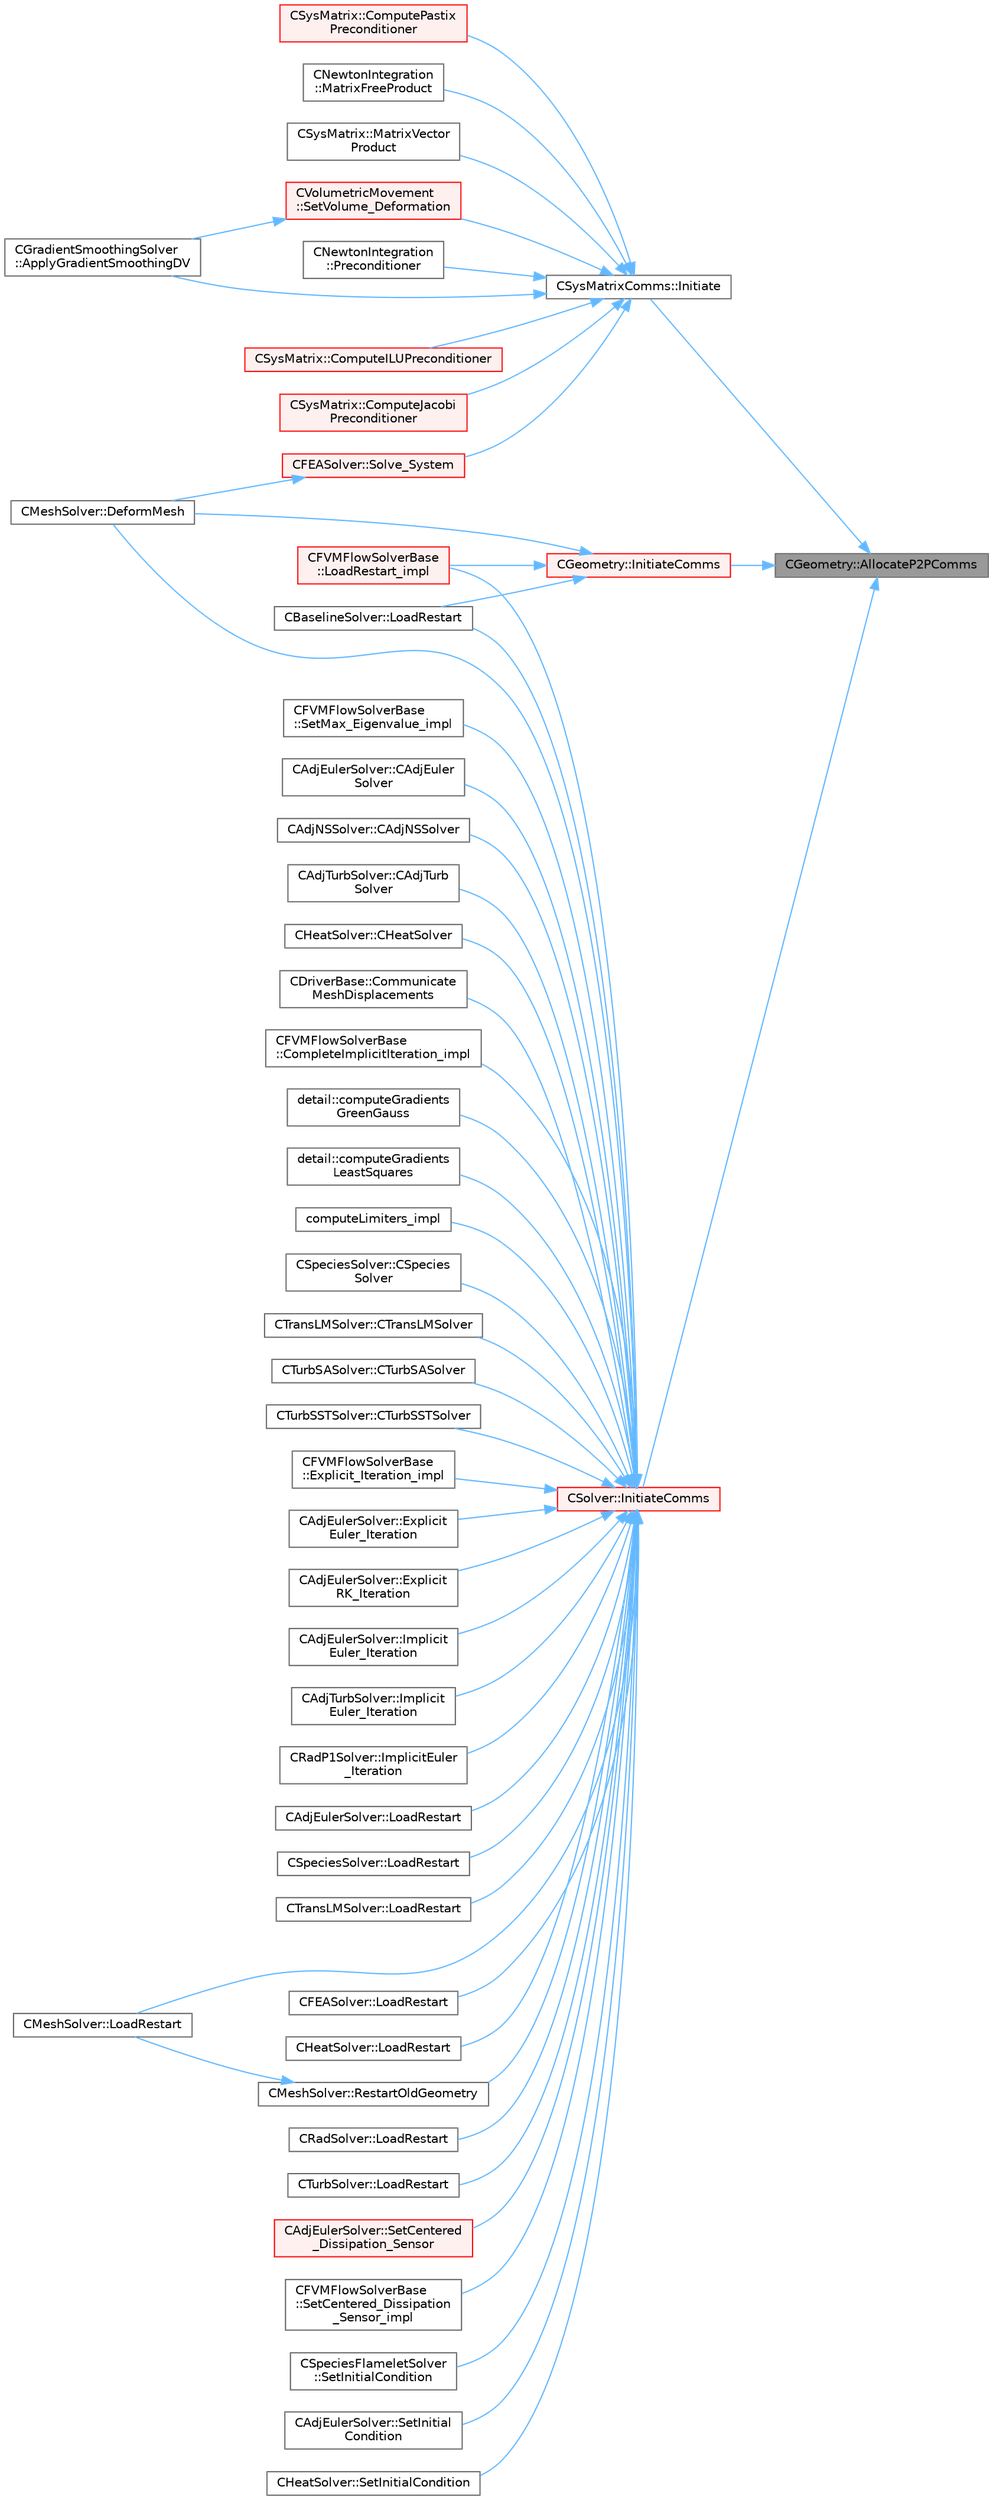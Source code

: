 digraph "CGeometry::AllocateP2PComms"
{
 // LATEX_PDF_SIZE
  bgcolor="transparent";
  edge [fontname=Helvetica,fontsize=10,labelfontname=Helvetica,labelfontsize=10];
  node [fontname=Helvetica,fontsize=10,shape=box,height=0.2,width=0.4];
  rankdir="RL";
  Node1 [id="Node000001",label="CGeometry::AllocateP2PComms",height=0.2,width=0.4,color="gray40", fillcolor="grey60", style="filled", fontcolor="black",tooltip="Routine to allocate buffers for point-to-point MPI communications. Also called to dynamically realloc..."];
  Node1 -> Node2 [id="edge1_Node000001_Node000002",dir="back",color="steelblue1",style="solid",tooltip=" "];
  Node2 [id="Node000002",label="CSysMatrixComms::Initiate",height=0.2,width=0.4,color="grey40", fillcolor="white", style="filled",URL="$structCSysMatrixComms.html#abaab86d2a9c3a43ef4ed2de79d4e905a",tooltip="Routine to load a vector quantity into the data structures for MPI point-to-point communication and t..."];
  Node2 -> Node3 [id="edge2_Node000002_Node000003",dir="back",color="steelblue1",style="solid",tooltip=" "];
  Node3 [id="Node000003",label="CGradientSmoothingSolver\l::ApplyGradientSmoothingDV",height=0.2,width=0.4,color="grey40", fillcolor="white", style="filled",URL="$classCGradientSmoothingSolver.html#a443fb04934697664cd7defae114e6ef4",tooltip="All steps required for smoothing the whole system on DV level in an iterative way."];
  Node2 -> Node4 [id="edge3_Node000002_Node000004",dir="back",color="steelblue1",style="solid",tooltip=" "];
  Node4 [id="Node000004",label="CSysMatrix::ComputeILUPreconditioner",height=0.2,width=0.4,color="red", fillcolor="#FFF0F0", style="filled",URL="$classCSysMatrix.html#a5f8beb6ce9ba7a0fc21b64c76a290cc6",tooltip="Multiply CSysVector by the preconditioner."];
  Node2 -> Node6 [id="edge4_Node000002_Node000006",dir="back",color="steelblue1",style="solid",tooltip=" "];
  Node6 [id="Node000006",label="CSysMatrix::ComputeJacobi\lPreconditioner",height=0.2,width=0.4,color="red", fillcolor="#FFF0F0", style="filled",URL="$classCSysMatrix.html#af8c53a14b7928dd959258e0235c33b2f",tooltip="Multiply CSysVector by the preconditioner."];
  Node2 -> Node8 [id="edge5_Node000002_Node000008",dir="back",color="steelblue1",style="solid",tooltip=" "];
  Node8 [id="Node000008",label="CSysMatrix::ComputePastix\lPreconditioner",height=0.2,width=0.4,color="red", fillcolor="#FFF0F0", style="filled",URL="$classCSysMatrix.html#a7012e3d084d285dab57634a6e8158fb8",tooltip="Apply the PaStiX factorization to CSysVec."];
  Node2 -> Node52 [id="edge6_Node000002_Node000052",dir="back",color="steelblue1",style="solid",tooltip=" "];
  Node52 [id="Node000052",label="CNewtonIntegration\l::MatrixFreeProduct",height=0.2,width=0.4,color="grey40", fillcolor="white", style="filled",URL="$classCNewtonIntegration.html#ae70c58a68a61016cf7109fbdf20b9a62",tooltip="Implementation of matrix-vector product with the real Jacobian of the nonlinear residuals."];
  Node2 -> Node53 [id="edge7_Node000002_Node000053",dir="back",color="steelblue1",style="solid",tooltip=" "];
  Node53 [id="Node000053",label="CSysMatrix::MatrixVector\lProduct",height=0.2,width=0.4,color="grey40", fillcolor="white", style="filled",URL="$classCSysMatrix.html#afcd4a4dd3ba3509c6785431e01f3c434",tooltip="Performs the product of a sparse matrix by a CSysVector."];
  Node2 -> Node54 [id="edge8_Node000002_Node000054",dir="back",color="steelblue1",style="solid",tooltip=" "];
  Node54 [id="Node000054",label="CNewtonIntegration\l::Preconditioner",height=0.2,width=0.4,color="grey40", fillcolor="white", style="filled",URL="$classCNewtonIntegration.html#a79013839512a0bfd866c2c0720e70014",tooltip="Wrapper for the preconditioner."];
  Node2 -> Node15 [id="edge9_Node000002_Node000015",dir="back",color="steelblue1",style="solid",tooltip=" "];
  Node15 [id="Node000015",label="CVolumetricMovement\l::SetVolume_Deformation",height=0.2,width=0.4,color="red", fillcolor="#FFF0F0", style="filled",URL="$classCVolumetricMovement.html#a96c9dadafe051a2479ef4ec4b51adb04",tooltip="Grid deformation using the spring analogy method."];
  Node15 -> Node3 [id="edge10_Node000015_Node000003",dir="back",color="steelblue1",style="solid",tooltip=" "];
  Node2 -> Node48 [id="edge11_Node000002_Node000048",dir="back",color="steelblue1",style="solid",tooltip=" "];
  Node48 [id="Node000048",label="CFEASolver::Solve_System",height=0.2,width=0.4,color="red", fillcolor="#FFF0F0", style="filled",URL="$classCFEASolver.html#a6ade985703d84b396bae1825a6d2a3e4",tooltip="Routine to solve the Jacobian-Residual linearized system."];
  Node48 -> Node50 [id="edge12_Node000048_Node000050",dir="back",color="steelblue1",style="solid",tooltip=" "];
  Node50 [id="Node000050",label="CMeshSolver::DeformMesh",height=0.2,width=0.4,color="grey40", fillcolor="white", style="filled",URL="$classCMeshSolver.html#a573e4ddd63b680f5705f402ec317820b",tooltip="Grid deformation using the linear elasticity equations."];
  Node1 -> Node55 [id="edge13_Node000001_Node000055",dir="back",color="steelblue1",style="solid",tooltip=" "];
  Node55 [id="Node000055",label="CSolver::InitiateComms",height=0.2,width=0.4,color="red", fillcolor="#FFF0F0", style="filled",URL="$classCSolver.html#a7c5c26e7f006b4bb7e93582d839cf09d",tooltip="Routine to load a solver quantity into the data structures for MPI point-to-point communication and t..."];
  Node55 -> Node56 [id="edge14_Node000055_Node000056",dir="back",color="steelblue1",style="solid",tooltip=" "];
  Node56 [id="Node000056",label="CAdjEulerSolver::CAdjEuler\lSolver",height=0.2,width=0.4,color="grey40", fillcolor="white", style="filled",URL="$classCAdjEulerSolver.html#a0a739888df9436d4707665d152a7af1a",tooltip=" "];
  Node55 -> Node57 [id="edge15_Node000055_Node000057",dir="back",color="steelblue1",style="solid",tooltip=" "];
  Node57 [id="Node000057",label="CAdjNSSolver::CAdjNSSolver",height=0.2,width=0.4,color="grey40", fillcolor="white", style="filled",URL="$classCAdjNSSolver.html#a323f1dc7c0b9fe00d1911eeeea365d46",tooltip=" "];
  Node55 -> Node58 [id="edge16_Node000055_Node000058",dir="back",color="steelblue1",style="solid",tooltip=" "];
  Node58 [id="Node000058",label="CAdjTurbSolver::CAdjTurb\lSolver",height=0.2,width=0.4,color="grey40", fillcolor="white", style="filled",URL="$classCAdjTurbSolver.html#a621bdae0b081f25a67425cc037cd90a2",tooltip=" "];
  Node55 -> Node59 [id="edge17_Node000055_Node000059",dir="back",color="steelblue1",style="solid",tooltip=" "];
  Node59 [id="Node000059",label="CHeatSolver::CHeatSolver",height=0.2,width=0.4,color="grey40", fillcolor="white", style="filled",URL="$classCHeatSolver.html#a89c9ece2b98a950e53f4ee9482968186",tooltip="Constructor of the class."];
  Node55 -> Node60 [id="edge18_Node000055_Node000060",dir="back",color="steelblue1",style="solid",tooltip=" "];
  Node60 [id="Node000060",label="CDriverBase::Communicate\lMeshDisplacements",height=0.2,width=0.4,color="grey40", fillcolor="white", style="filled",URL="$group__PySU2.html#ga28e8e41ab6223500b17b656779574d39",tooltip="Communicate the boundary mesh displacements."];
  Node55 -> Node61 [id="edge19_Node000055_Node000061",dir="back",color="steelblue1",style="solid",tooltip=" "];
  Node61 [id="Node000061",label="CFVMFlowSolverBase\l::CompleteImplicitIteration_impl",height=0.2,width=0.4,color="grey40", fillcolor="white", style="filled",URL="$classCFVMFlowSolverBase.html#a3eb0fbabf1ce42ccc0fe626473800e09",tooltip="Generic implementation to complete an implicit iteration, i.e. update the solution."];
  Node55 -> Node62 [id="edge20_Node000055_Node000062",dir="back",color="steelblue1",style="solid",tooltip=" "];
  Node62 [id="Node000062",label="detail::computeGradients\lGreenGauss",height=0.2,width=0.4,color="grey40", fillcolor="white", style="filled",URL="$group__FvmAlgos.html#ga031dfb21c1777c986ae93d716ec4568b",tooltip="Compute the gradient of a field using the Green-Gauss theorem."];
  Node55 -> Node63 [id="edge21_Node000055_Node000063",dir="back",color="steelblue1",style="solid",tooltip=" "];
  Node63 [id="Node000063",label="detail::computeGradients\lLeastSquares",height=0.2,width=0.4,color="grey40", fillcolor="white", style="filled",URL="$group__FvmAlgos.html#ga186a32bf8b211a50432fe55a6a608c21",tooltip="Compute the gradient of a field using inverse-distance-weighted or unweighted Least-Squares approxima..."];
  Node55 -> Node64 [id="edge22_Node000055_Node000064",dir="back",color="steelblue1",style="solid",tooltip=" "];
  Node64 [id="Node000064",label="computeLimiters_impl",height=0.2,width=0.4,color="grey40", fillcolor="white", style="filled",URL="$group__FvmAlgos.html#ga4639562695f9dc19f098e6d00fcacde1",tooltip="Generic limiter computation for methods based on one limiter value per point (as opposed to one per e..."];
  Node55 -> Node65 [id="edge23_Node000055_Node000065",dir="back",color="steelblue1",style="solid",tooltip=" "];
  Node65 [id="Node000065",label="CSpeciesSolver::CSpecies\lSolver",height=0.2,width=0.4,color="grey40", fillcolor="white", style="filled",URL="$classCSpeciesSolver.html#a3a7863355bb316fe760afeb1db4ca66c",tooltip="Constructor of the class."];
  Node55 -> Node66 [id="edge24_Node000055_Node000066",dir="back",color="steelblue1",style="solid",tooltip=" "];
  Node66 [id="Node000066",label="CTransLMSolver::CTransLMSolver",height=0.2,width=0.4,color="grey40", fillcolor="white", style="filled",URL="$classCTransLMSolver.html#a20abc5682fb22268537da1eac0abf24d",tooltip=" "];
  Node55 -> Node67 [id="edge25_Node000055_Node000067",dir="back",color="steelblue1",style="solid",tooltip=" "];
  Node67 [id="Node000067",label="CTurbSASolver::CTurbSASolver",height=0.2,width=0.4,color="grey40", fillcolor="white", style="filled",URL="$classCTurbSASolver.html#a06a8b09d1563dd48f364ff6e97c25cd8",tooltip="Constructor."];
  Node55 -> Node68 [id="edge26_Node000055_Node000068",dir="back",color="steelblue1",style="solid",tooltip=" "];
  Node68 [id="Node000068",label="CTurbSSTSolver::CTurbSSTSolver",height=0.2,width=0.4,color="grey40", fillcolor="white", style="filled",URL="$classCTurbSSTSolver.html#a84beba65418c7c2ca4f4843b989b360a",tooltip="Constructor."];
  Node55 -> Node50 [id="edge27_Node000055_Node000050",dir="back",color="steelblue1",style="solid",tooltip=" "];
  Node55 -> Node69 [id="edge28_Node000055_Node000069",dir="back",color="steelblue1",style="solid",tooltip=" "];
  Node69 [id="Node000069",label="CFVMFlowSolverBase\l::Explicit_Iteration_impl",height=0.2,width=0.4,color="grey40", fillcolor="white", style="filled",URL="$classCFVMFlowSolverBase.html#ac30c9255150f29da2915a85264a1676c",tooltip="Generic implementation of explicit iterations with a preconditioner."];
  Node55 -> Node70 [id="edge29_Node000055_Node000070",dir="back",color="steelblue1",style="solid",tooltip=" "];
  Node70 [id="Node000070",label="CAdjEulerSolver::Explicit\lEuler_Iteration",height=0.2,width=0.4,color="grey40", fillcolor="white", style="filled",URL="$classCAdjEulerSolver.html#ac6851acd72ffdbf5299680d5d92e065e",tooltip="Update the solution using a explicit Euler scheme."];
  Node55 -> Node71 [id="edge30_Node000055_Node000071",dir="back",color="steelblue1",style="solid",tooltip=" "];
  Node71 [id="Node000071",label="CAdjEulerSolver::Explicit\lRK_Iteration",height=0.2,width=0.4,color="grey40", fillcolor="white", style="filled",URL="$classCAdjEulerSolver.html#a853b9218167a682db73ca73c0fccc2cc",tooltip="Update the solution using a Runge-Kutta strategy."];
  Node55 -> Node11 [id="edge31_Node000055_Node000011",dir="back",color="steelblue1",style="solid",tooltip=" "];
  Node11 [id="Node000011",label="CAdjEulerSolver::Implicit\lEuler_Iteration",height=0.2,width=0.4,color="grey40", fillcolor="white", style="filled",URL="$classCAdjEulerSolver.html#ab35fe7a0b2f840506e91d49961e07485",tooltip="Update the solution using an implicit solver."];
  Node55 -> Node13 [id="edge32_Node000055_Node000013",dir="back",color="steelblue1",style="solid",tooltip=" "];
  Node13 [id="Node000013",label="CAdjTurbSolver::Implicit\lEuler_Iteration",height=0.2,width=0.4,color="grey40", fillcolor="white", style="filled",URL="$classCAdjTurbSolver.html#a119fd6cc599337fd229174474d69f0fb",tooltip="Update the solution using an implicit solver."];
  Node55 -> Node14 [id="edge33_Node000055_Node000014",dir="back",color="steelblue1",style="solid",tooltip=" "];
  Node14 [id="Node000014",label="CRadP1Solver::ImplicitEuler\l_Iteration",height=0.2,width=0.4,color="grey40", fillcolor="white", style="filled",URL="$classCRadP1Solver.html#a23716727a079c099d449da9befa86696",tooltip="Update the solution using an implicit solver."];
  Node55 -> Node72 [id="edge34_Node000055_Node000072",dir="back",color="steelblue1",style="solid",tooltip=" "];
  Node72 [id="Node000072",label="CAdjEulerSolver::LoadRestart",height=0.2,width=0.4,color="grey40", fillcolor="white", style="filled",URL="$classCAdjEulerSolver.html#a4bc9fada01b433e9194d4c0d67adbbbd",tooltip="Load a solution from a restart file."];
  Node55 -> Node73 [id="edge35_Node000055_Node000073",dir="back",color="steelblue1",style="solid",tooltip=" "];
  Node73 [id="Node000073",label="CSpeciesSolver::LoadRestart",height=0.2,width=0.4,color="grey40", fillcolor="white", style="filled",URL="$classCSpeciesSolver.html#a40ecea72824a266fcda6347d08a4fcea",tooltip="Load a solution from a restart file."];
  Node55 -> Node74 [id="edge36_Node000055_Node000074",dir="back",color="steelblue1",style="solid",tooltip=" "];
  Node74 [id="Node000074",label="CTransLMSolver::LoadRestart",height=0.2,width=0.4,color="grey40", fillcolor="white", style="filled",URL="$classCTransLMSolver.html#ab6989abf9b51cfb0b243b1bf98b48a16",tooltip="Load a solution from a restart file."];
  Node55 -> Node75 [id="edge37_Node000055_Node000075",dir="back",color="steelblue1",style="solid",tooltip=" "];
  Node75 [id="Node000075",label="CBaselineSolver::LoadRestart",height=0.2,width=0.4,color="grey40", fillcolor="white", style="filled",URL="$classCBaselineSolver.html#aa5fad3af8c5b48950679d5c5a3a91ec4",tooltip="Load a solution from a restart file."];
  Node55 -> Node76 [id="edge38_Node000055_Node000076",dir="back",color="steelblue1",style="solid",tooltip=" "];
  Node76 [id="Node000076",label="CFEASolver::LoadRestart",height=0.2,width=0.4,color="grey40", fillcolor="white", style="filled",URL="$classCFEASolver.html#ac693299e88dfc4daaf1b2f410ec8351d",tooltip="Load a solution from a restart file."];
  Node55 -> Node77 [id="edge39_Node000055_Node000077",dir="back",color="steelblue1",style="solid",tooltip=" "];
  Node77 [id="Node000077",label="CHeatSolver::LoadRestart",height=0.2,width=0.4,color="grey40", fillcolor="white", style="filled",URL="$classCHeatSolver.html#a0cc2cf63a1cd34b15be77cf3233beaae",tooltip="Load a solution from a restart file."];
  Node55 -> Node78 [id="edge40_Node000055_Node000078",dir="back",color="steelblue1",style="solid",tooltip=" "];
  Node78 [id="Node000078",label="CMeshSolver::LoadRestart",height=0.2,width=0.4,color="grey40", fillcolor="white", style="filled",URL="$classCMeshSolver.html#a7049d436ca386344acd2424eceb39ef4",tooltip="Load a solution from a restart file."];
  Node55 -> Node79 [id="edge41_Node000055_Node000079",dir="back",color="steelblue1",style="solid",tooltip=" "];
  Node79 [id="Node000079",label="CRadSolver::LoadRestart",height=0.2,width=0.4,color="grey40", fillcolor="white", style="filled",URL="$classCRadSolver.html#a9f64999fe5bfcb69fb4349d00d6d8ef5",tooltip="Load a solution from a restart file."];
  Node55 -> Node80 [id="edge42_Node000055_Node000080",dir="back",color="steelblue1",style="solid",tooltip=" "];
  Node80 [id="Node000080",label="CTurbSolver::LoadRestart",height=0.2,width=0.4,color="grey40", fillcolor="white", style="filled",URL="$classCTurbSolver.html#a7b62bcdb84f3345f560a6110905d7fb3",tooltip="Load a solution from a restart file."];
  Node55 -> Node81 [id="edge43_Node000055_Node000081",dir="back",color="steelblue1",style="solid",tooltip=" "];
  Node81 [id="Node000081",label="CFVMFlowSolverBase\l::LoadRestart_impl",height=0.2,width=0.4,color="red", fillcolor="#FFF0F0", style="filled",URL="$classCFVMFlowSolverBase.html#a7cf80881bcda9a08b9c8cf78e7a3bc8d",tooltip="General implementation to load a flow solution from a restart file."];
  Node55 -> Node83 [id="edge44_Node000055_Node000083",dir="back",color="steelblue1",style="solid",tooltip=" "];
  Node83 [id="Node000083",label="CMeshSolver::RestartOldGeometry",height=0.2,width=0.4,color="grey40", fillcolor="white", style="filled",URL="$classCMeshSolver.html#accd7241ab78f3ccd19e918ccda4fb6e3",tooltip="Load the geometries at the previous time states n and nM1."];
  Node83 -> Node78 [id="edge45_Node000083_Node000078",dir="back",color="steelblue1",style="solid",tooltip=" "];
  Node55 -> Node84 [id="edge46_Node000055_Node000084",dir="back",color="steelblue1",style="solid",tooltip=" "];
  Node84 [id="Node000084",label="CAdjEulerSolver::SetCentered\l_Dissipation_Sensor",height=0.2,width=0.4,color="red", fillcolor="#FFF0F0", style="filled",URL="$classCAdjEulerSolver.html#af1b72ed76900f821d2f51942cb4252db",tooltip="Compute the sensor for higher order dissipation control in rotating problems."];
  Node55 -> Node87 [id="edge47_Node000055_Node000087",dir="back",color="steelblue1",style="solid",tooltip=" "];
  Node87 [id="Node000087",label="CFVMFlowSolverBase\l::SetCentered_Dissipation\l_Sensor_impl",height=0.2,width=0.4,color="grey40", fillcolor="white", style="filled",URL="$classCFVMFlowSolverBase.html#afb9ed896e3882658d23042a5ee15c9d2",tooltip="Compute the dissipation sensor for centered schemes."];
  Node55 -> Node88 [id="edge48_Node000055_Node000088",dir="back",color="steelblue1",style="solid",tooltip=" "];
  Node88 [id="Node000088",label="CSpeciesFlameletSolver\l::SetInitialCondition",height=0.2,width=0.4,color="grey40", fillcolor="white", style="filled",URL="$classCSpeciesFlameletSolver.html#ae9d618734213fca7565d4290a4a36f68",tooltip="Set the initial condition for the scalar transport problem."];
  Node55 -> Node89 [id="edge49_Node000055_Node000089",dir="back",color="steelblue1",style="solid",tooltip=" "];
  Node89 [id="Node000089",label="CAdjEulerSolver::SetInitial\lCondition",height=0.2,width=0.4,color="grey40", fillcolor="white", style="filled",URL="$classCAdjEulerSolver.html#aeefdb4354432a35e1fc5c7db5a5f8043",tooltip="Set the initial condition for the Euler Equations."];
  Node55 -> Node90 [id="edge50_Node000055_Node000090",dir="back",color="steelblue1",style="solid",tooltip=" "];
  Node90 [id="Node000090",label="CHeatSolver::SetInitialCondition",height=0.2,width=0.4,color="grey40", fillcolor="white", style="filled",URL="$classCHeatSolver.html#a1faf13aa03d2eed01366294a83622cab",tooltip="Set the initial condition for the FEM structural problem."];
  Node55 -> Node91 [id="edge51_Node000055_Node000091",dir="back",color="steelblue1",style="solid",tooltip=" "];
  Node91 [id="Node000091",label="CFVMFlowSolverBase\l::SetMax_Eigenvalue_impl",height=0.2,width=0.4,color="grey40", fillcolor="white", style="filled",URL="$classCFVMFlowSolverBase.html#adc3a96a8ca25902058864c18b533192d",tooltip="Compute the max eigenvalue, gemeric implementation."];
  Node1 -> Node105 [id="edge52_Node000001_Node000105",dir="back",color="steelblue1",style="solid",tooltip=" "];
  Node105 [id="Node000105",label="CGeometry::InitiateComms",height=0.2,width=0.4,color="red", fillcolor="#FFF0F0", style="filled",URL="$classCGeometry.html#a40ce655ee42332e9bbfd25282b9100d6",tooltip="Routine to load a geometric quantity into the data structures for MPI point-to-point communication an..."];
  Node105 -> Node50 [id="edge53_Node000105_Node000050",dir="back",color="steelblue1",style="solid",tooltip=" "];
  Node105 -> Node75 [id="edge54_Node000105_Node000075",dir="back",color="steelblue1",style="solid",tooltip=" "];
  Node105 -> Node81 [id="edge55_Node000105_Node000081",dir="back",color="steelblue1",style="solid",tooltip=" "];
}
